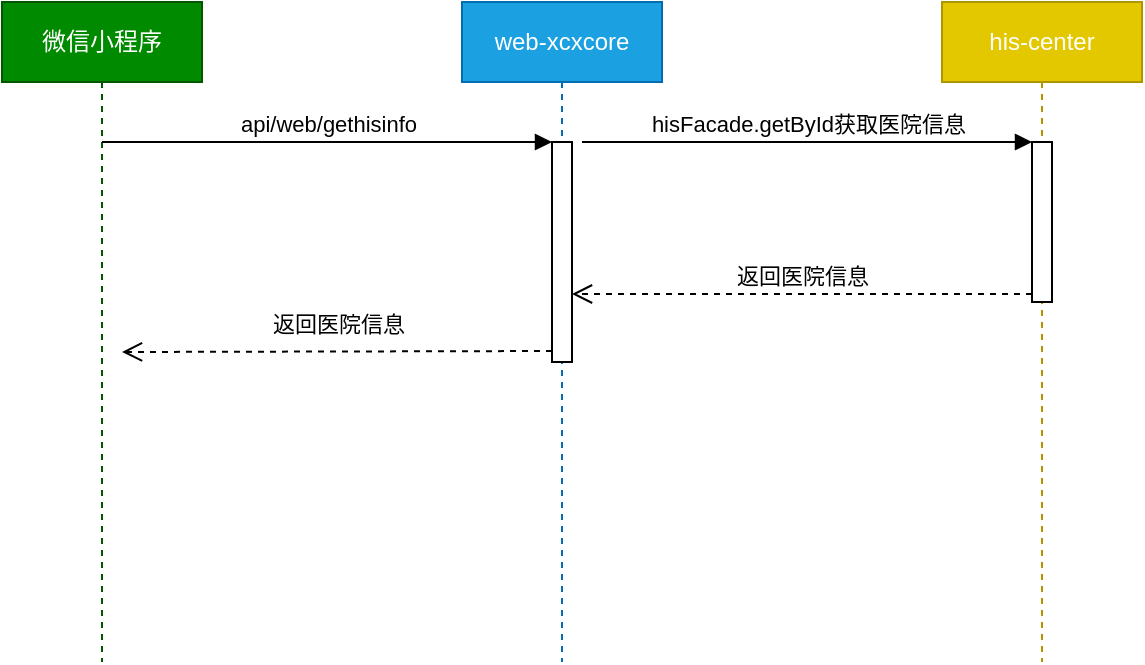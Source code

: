 <mxfile version="10.8.0" type="github"><diagram id="aJ-PGy1CGI7vAC9mWz5v" name="第 1 页"><mxGraphModel dx="1010" dy="555" grid="1" gridSize="10" guides="1" tooltips="1" connect="1" arrows="1" fold="1" page="1" pageScale="1" pageWidth="827" pageHeight="1169" math="0" shadow="0"><root><mxCell id="0"/><mxCell id="1" parent="0"/><mxCell id="fQmOUouunm14OwqX26Se-1" value="微信小程序" style="shape=umlLifeline;perimeter=lifelinePerimeter;whiteSpace=wrap;html=1;container=1;collapsible=0;recursiveResize=0;outlineConnect=0;fillColor=#008a00;strokeColor=#005700;fontColor=#ffffff;" vertex="1" parent="1"><mxGeometry x="90" y="40" width="100" height="330" as="geometry"/></mxCell><mxCell id="fQmOUouunm14OwqX26Se-2" value="web-xcxcore" style="shape=umlLifeline;perimeter=lifelinePerimeter;whiteSpace=wrap;html=1;container=1;collapsible=0;recursiveResize=0;outlineConnect=0;fillColor=#1ba1e2;strokeColor=#006EAF;fontColor=#ffffff;" vertex="1" parent="1"><mxGeometry x="320" y="40" width="100" height="330" as="geometry"/></mxCell><mxCell id="fQmOUouunm14OwqX26Se-4" value="" style="html=1;points=[];perimeter=orthogonalPerimeter;" vertex="1" parent="fQmOUouunm14OwqX26Se-2"><mxGeometry x="45" y="70" width="10" height="110" as="geometry"/></mxCell><mxCell id="fQmOUouunm14OwqX26Se-3" value="his-center" style="shape=umlLifeline;perimeter=lifelinePerimeter;whiteSpace=wrap;html=1;container=1;collapsible=0;recursiveResize=0;outlineConnect=0;fillColor=#e3c800;strokeColor=#B09500;fontColor=#ffffff;" vertex="1" parent="1"><mxGeometry x="560" y="40" width="100" height="330" as="geometry"/></mxCell><mxCell id="fQmOUouunm14OwqX26Se-10" value="" style="html=1;points=[];perimeter=orthogonalPerimeter;" vertex="1" parent="fQmOUouunm14OwqX26Se-3"><mxGeometry x="45" y="70" width="10" height="80" as="geometry"/></mxCell><mxCell id="fQmOUouunm14OwqX26Se-5" value="api/web/gethisinfo" style="html=1;verticalAlign=bottom;endArrow=block;entryX=0;entryY=0;" edge="1" target="fQmOUouunm14OwqX26Se-4" parent="1" source="fQmOUouunm14OwqX26Se-1"><mxGeometry relative="1" as="geometry"><mxPoint x="295" y="110" as="sourcePoint"/></mxGeometry></mxCell><mxCell id="fQmOUouunm14OwqX26Se-6" value="返回医院信息" style="html=1;verticalAlign=bottom;endArrow=open;dashed=1;endSize=8;exitX=0;exitY=0.95;" edge="1" source="fQmOUouunm14OwqX26Se-4" parent="1"><mxGeometry x="0.255" y="-30" relative="1" as="geometry"><mxPoint x="150" y="215" as="targetPoint"/><Array as="points"/><mxPoint x="28" y="25" as="offset"/></mxGeometry></mxCell><mxCell id="fQmOUouunm14OwqX26Se-11" value="hisFacade.getById获取医院信息" style="html=1;verticalAlign=bottom;endArrow=block;entryX=0;entryY=0;exitX=1.5;exitY=0;exitDx=0;exitDy=0;exitPerimeter=0;" edge="1" target="fQmOUouunm14OwqX26Se-10" parent="1" source="fQmOUouunm14OwqX26Se-4"><mxGeometry relative="1" as="geometry"><mxPoint x="535" y="110" as="sourcePoint"/></mxGeometry></mxCell><mxCell id="fQmOUouunm14OwqX26Se-12" value="返回医院信息" style="html=1;verticalAlign=bottom;endArrow=open;dashed=1;endSize=8;exitX=0;exitY=0.95;" edge="1" source="fQmOUouunm14OwqX26Se-10" parent="1" target="fQmOUouunm14OwqX26Se-4"><mxGeometry relative="1" as="geometry"><mxPoint x="535" y="186" as="targetPoint"/></mxGeometry></mxCell></root></mxGraphModel></diagram></mxfile>